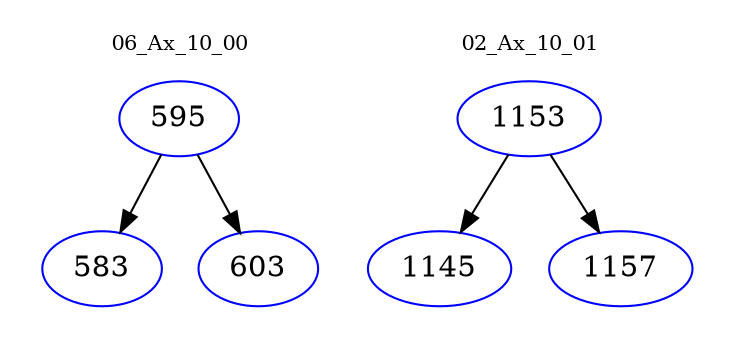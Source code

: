 digraph{
subgraph cluster_0 {
color = white
label = "06_Ax_10_00";
fontsize=10;
T0_595 [label="595", color="blue"]
T0_595 -> T0_583 [color="black"]
T0_583 [label="583", color="blue"]
T0_595 -> T0_603 [color="black"]
T0_603 [label="603", color="blue"]
}
subgraph cluster_1 {
color = white
label = "02_Ax_10_01";
fontsize=10;
T1_1153 [label="1153", color="blue"]
T1_1153 -> T1_1145 [color="black"]
T1_1145 [label="1145", color="blue"]
T1_1153 -> T1_1157 [color="black"]
T1_1157 [label="1157", color="blue"]
}
}
